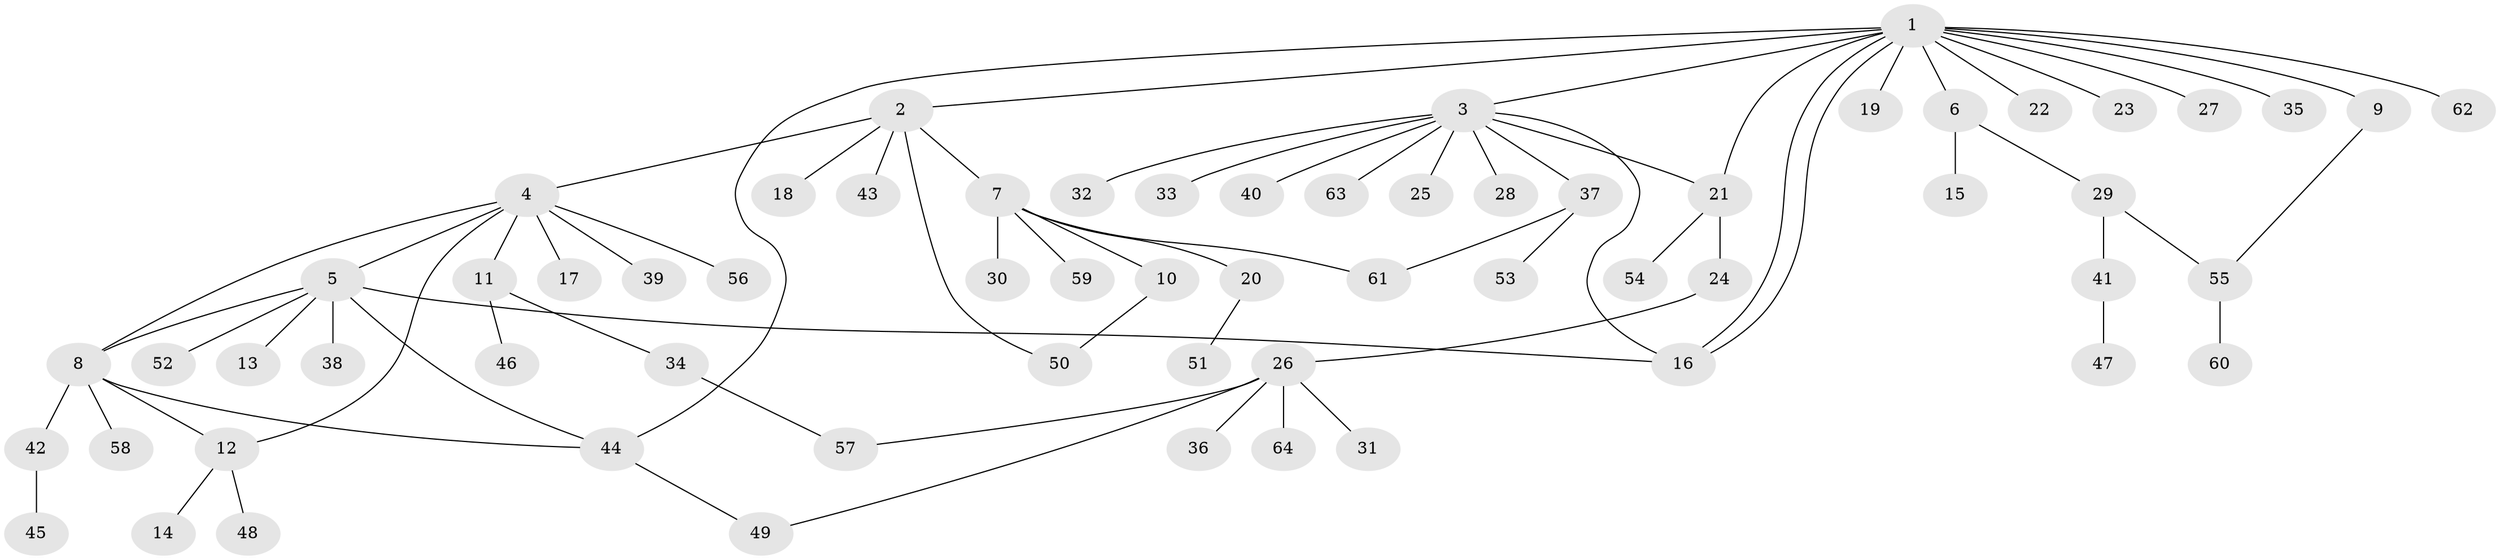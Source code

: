 // coarse degree distribution, {2: 0.17777777777777778, 12: 0.022222222222222223, 3: 0.1111111111111111, 1: 0.5111111111111111, 9: 0.022222222222222223, 5: 0.08888888888888889, 7: 0.022222222222222223, 4: 0.022222222222222223, 6: 0.022222222222222223}
// Generated by graph-tools (version 1.1) at 2025/36/03/04/25 23:36:39]
// undirected, 64 vertices, 76 edges
graph export_dot {
  node [color=gray90,style=filled];
  1;
  2;
  3;
  4;
  5;
  6;
  7;
  8;
  9;
  10;
  11;
  12;
  13;
  14;
  15;
  16;
  17;
  18;
  19;
  20;
  21;
  22;
  23;
  24;
  25;
  26;
  27;
  28;
  29;
  30;
  31;
  32;
  33;
  34;
  35;
  36;
  37;
  38;
  39;
  40;
  41;
  42;
  43;
  44;
  45;
  46;
  47;
  48;
  49;
  50;
  51;
  52;
  53;
  54;
  55;
  56;
  57;
  58;
  59;
  60;
  61;
  62;
  63;
  64;
  1 -- 2;
  1 -- 3;
  1 -- 6;
  1 -- 9;
  1 -- 16;
  1 -- 16;
  1 -- 19;
  1 -- 21;
  1 -- 22;
  1 -- 23;
  1 -- 27;
  1 -- 35;
  1 -- 44;
  1 -- 62;
  2 -- 4;
  2 -- 7;
  2 -- 18;
  2 -- 43;
  2 -- 50;
  3 -- 16;
  3 -- 21;
  3 -- 25;
  3 -- 28;
  3 -- 32;
  3 -- 33;
  3 -- 37;
  3 -- 40;
  3 -- 63;
  4 -- 5;
  4 -- 8;
  4 -- 11;
  4 -- 12;
  4 -- 17;
  4 -- 39;
  4 -- 56;
  5 -- 8;
  5 -- 13;
  5 -- 16;
  5 -- 38;
  5 -- 44;
  5 -- 52;
  6 -- 15;
  6 -- 29;
  7 -- 10;
  7 -- 20;
  7 -- 30;
  7 -- 59;
  7 -- 61;
  8 -- 12;
  8 -- 42;
  8 -- 44;
  8 -- 58;
  9 -- 55;
  10 -- 50;
  11 -- 34;
  11 -- 46;
  12 -- 14;
  12 -- 48;
  20 -- 51;
  21 -- 24;
  21 -- 54;
  24 -- 26;
  26 -- 31;
  26 -- 36;
  26 -- 49;
  26 -- 57;
  26 -- 64;
  29 -- 41;
  29 -- 55;
  34 -- 57;
  37 -- 53;
  37 -- 61;
  41 -- 47;
  42 -- 45;
  44 -- 49;
  55 -- 60;
}
